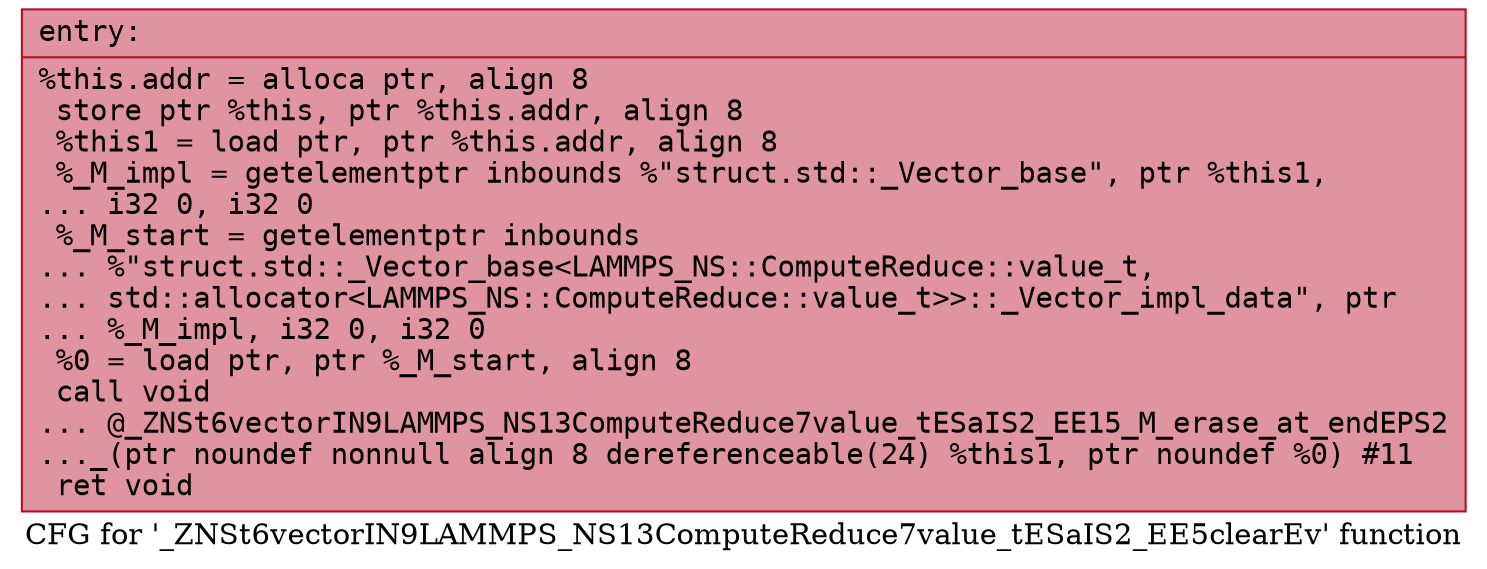 digraph "CFG for '_ZNSt6vectorIN9LAMMPS_NS13ComputeReduce7value_tESaIS2_EE5clearEv' function" {
	label="CFG for '_ZNSt6vectorIN9LAMMPS_NS13ComputeReduce7value_tESaIS2_EE5clearEv' function";

	Node0x5591402937c0 [shape=record,color="#b70d28ff", style=filled, fillcolor="#b70d2870" fontname="Courier",label="{entry:\l|  %this.addr = alloca ptr, align 8\l  store ptr %this, ptr %this.addr, align 8\l  %this1 = load ptr, ptr %this.addr, align 8\l  %_M_impl = getelementptr inbounds %\"struct.std::_Vector_base\", ptr %this1,\l... i32 0, i32 0\l  %_M_start = getelementptr inbounds\l... %\"struct.std::_Vector_base\<LAMMPS_NS::ComputeReduce::value_t,\l... std::allocator\<LAMMPS_NS::ComputeReduce::value_t\>\>::_Vector_impl_data\", ptr\l... %_M_impl, i32 0, i32 0\l  %0 = load ptr, ptr %_M_start, align 8\l  call void\l... @_ZNSt6vectorIN9LAMMPS_NS13ComputeReduce7value_tESaIS2_EE15_M_erase_at_endEPS2\l..._(ptr noundef nonnull align 8 dereferenceable(24) %this1, ptr noundef %0) #11\l  ret void\l}"];
}
